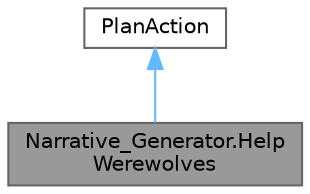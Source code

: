 digraph "Narrative_Generator.HelpWerewolves"
{
 // LATEX_PDF_SIZE
  bgcolor="transparent";
  edge [fontname=Helvetica,fontsize=10,labelfontname=Helvetica,labelfontsize=10];
  node [fontname=Helvetica,fontsize=10,shape=box,height=0.2,width=0.4];
  Node1 [label="Narrative_Generator.Help\lWerewolves",height=0.2,width=0.4,color="gray40", fillcolor="grey60", style="filled", fontcolor="black",tooltip="The class that implements the agent's action: \"Help Werewolves\"."];
  Node2 -> Node1 [dir="back",color="steelblue1",style="solid"];
  Node2 [label="PlanAction",height=0.2,width=0.4,color="gray40", fillcolor="white", style="filled",URL="$class_narrative___generator_1_1_plan_action.html",tooltip="A class that implements an action that an agent takes to change the state of the storyworld."];
}
